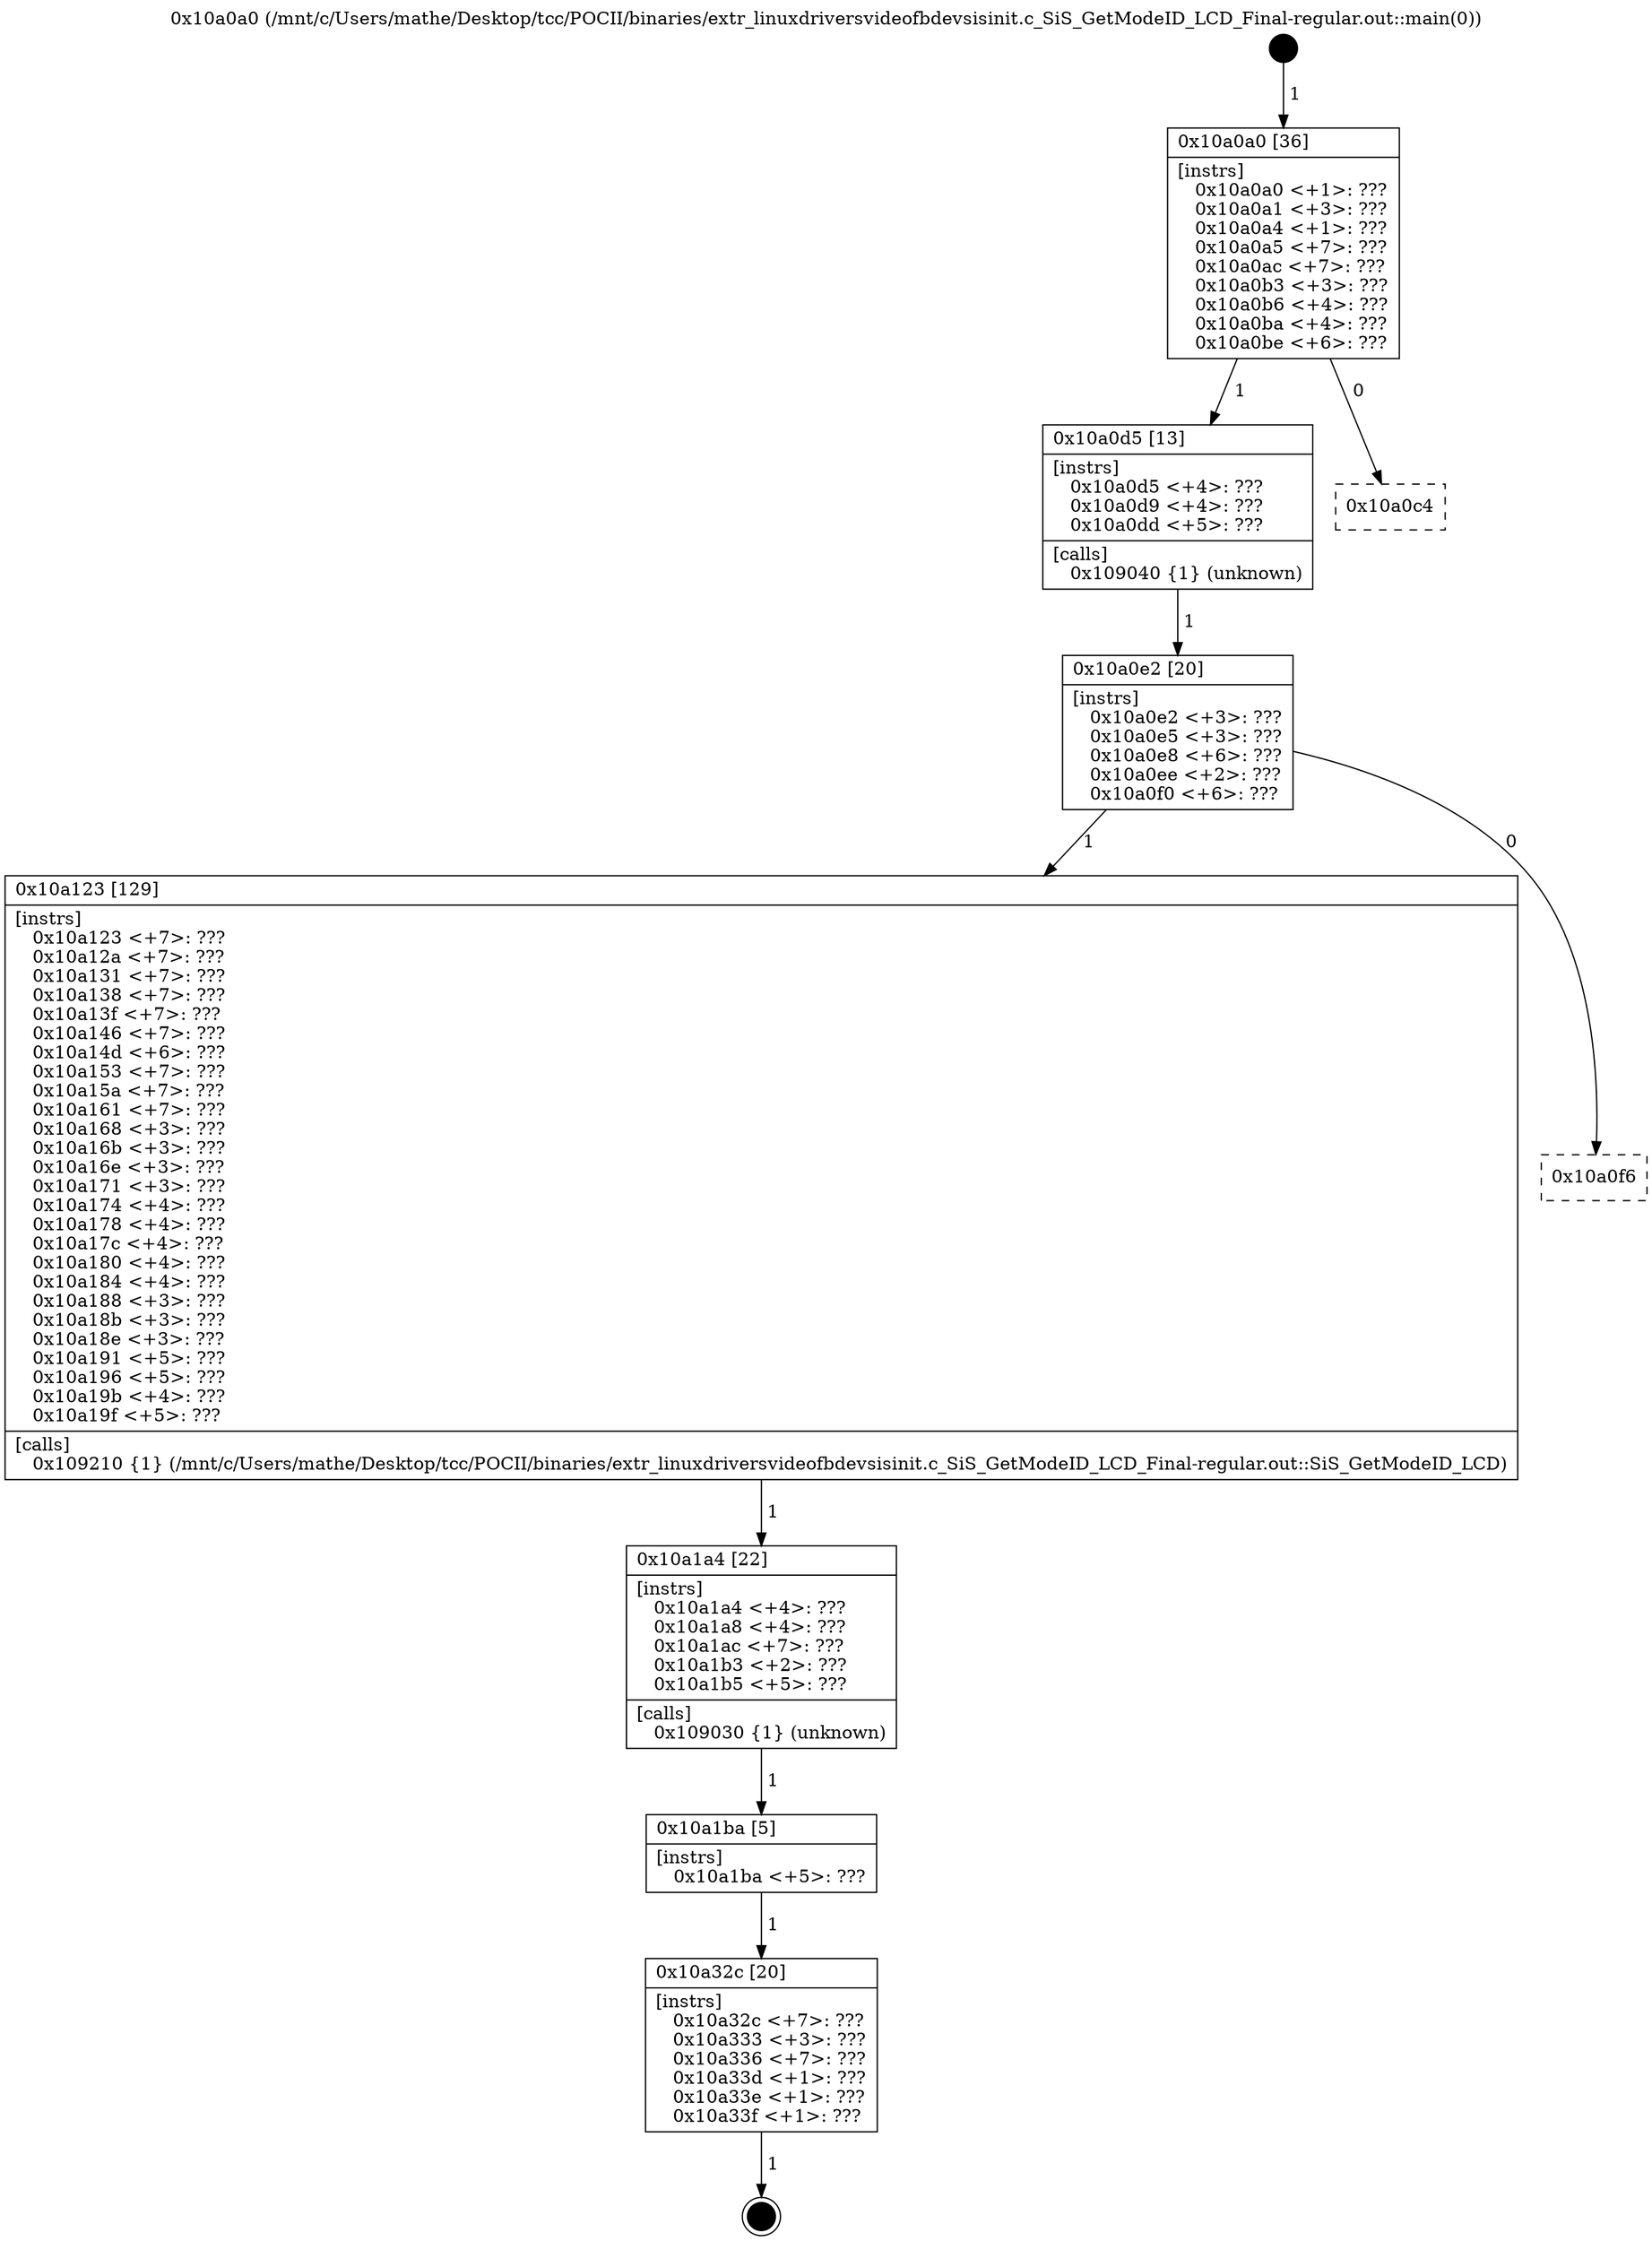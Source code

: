 digraph "0x10a0a0" {
  label = "0x10a0a0 (/mnt/c/Users/mathe/Desktop/tcc/POCII/binaries/extr_linuxdriversvideofbdevsisinit.c_SiS_GetModeID_LCD_Final-regular.out::main(0))"
  labelloc = "t"
  node[shape=record]

  Entry [label="",width=0.3,height=0.3,shape=circle,fillcolor=black,style=filled]
  "0x10a0a0" [label="{
     0x10a0a0 [36]\l
     | [instrs]\l
     &nbsp;&nbsp;0x10a0a0 \<+1\>: ???\l
     &nbsp;&nbsp;0x10a0a1 \<+3\>: ???\l
     &nbsp;&nbsp;0x10a0a4 \<+1\>: ???\l
     &nbsp;&nbsp;0x10a0a5 \<+7\>: ???\l
     &nbsp;&nbsp;0x10a0ac \<+7\>: ???\l
     &nbsp;&nbsp;0x10a0b3 \<+3\>: ???\l
     &nbsp;&nbsp;0x10a0b6 \<+4\>: ???\l
     &nbsp;&nbsp;0x10a0ba \<+4\>: ???\l
     &nbsp;&nbsp;0x10a0be \<+6\>: ???\l
  }"]
  "0x10a0d5" [label="{
     0x10a0d5 [13]\l
     | [instrs]\l
     &nbsp;&nbsp;0x10a0d5 \<+4\>: ???\l
     &nbsp;&nbsp;0x10a0d9 \<+4\>: ???\l
     &nbsp;&nbsp;0x10a0dd \<+5\>: ???\l
     | [calls]\l
     &nbsp;&nbsp;0x109040 \{1\} (unknown)\l
  }"]
  "0x10a0c4" [label="{
     0x10a0c4\l
  }", style=dashed]
  "0x10a0e2" [label="{
     0x10a0e2 [20]\l
     | [instrs]\l
     &nbsp;&nbsp;0x10a0e2 \<+3\>: ???\l
     &nbsp;&nbsp;0x10a0e5 \<+3\>: ???\l
     &nbsp;&nbsp;0x10a0e8 \<+6\>: ???\l
     &nbsp;&nbsp;0x10a0ee \<+2\>: ???\l
     &nbsp;&nbsp;0x10a0f0 \<+6\>: ???\l
  }"]
  "0x10a123" [label="{
     0x10a123 [129]\l
     | [instrs]\l
     &nbsp;&nbsp;0x10a123 \<+7\>: ???\l
     &nbsp;&nbsp;0x10a12a \<+7\>: ???\l
     &nbsp;&nbsp;0x10a131 \<+7\>: ???\l
     &nbsp;&nbsp;0x10a138 \<+7\>: ???\l
     &nbsp;&nbsp;0x10a13f \<+7\>: ???\l
     &nbsp;&nbsp;0x10a146 \<+7\>: ???\l
     &nbsp;&nbsp;0x10a14d \<+6\>: ???\l
     &nbsp;&nbsp;0x10a153 \<+7\>: ???\l
     &nbsp;&nbsp;0x10a15a \<+7\>: ???\l
     &nbsp;&nbsp;0x10a161 \<+7\>: ???\l
     &nbsp;&nbsp;0x10a168 \<+3\>: ???\l
     &nbsp;&nbsp;0x10a16b \<+3\>: ???\l
     &nbsp;&nbsp;0x10a16e \<+3\>: ???\l
     &nbsp;&nbsp;0x10a171 \<+3\>: ???\l
     &nbsp;&nbsp;0x10a174 \<+4\>: ???\l
     &nbsp;&nbsp;0x10a178 \<+4\>: ???\l
     &nbsp;&nbsp;0x10a17c \<+4\>: ???\l
     &nbsp;&nbsp;0x10a180 \<+4\>: ???\l
     &nbsp;&nbsp;0x10a184 \<+4\>: ???\l
     &nbsp;&nbsp;0x10a188 \<+3\>: ???\l
     &nbsp;&nbsp;0x10a18b \<+3\>: ???\l
     &nbsp;&nbsp;0x10a18e \<+3\>: ???\l
     &nbsp;&nbsp;0x10a191 \<+5\>: ???\l
     &nbsp;&nbsp;0x10a196 \<+5\>: ???\l
     &nbsp;&nbsp;0x10a19b \<+4\>: ???\l
     &nbsp;&nbsp;0x10a19f \<+5\>: ???\l
     | [calls]\l
     &nbsp;&nbsp;0x109210 \{1\} (/mnt/c/Users/mathe/Desktop/tcc/POCII/binaries/extr_linuxdriversvideofbdevsisinit.c_SiS_GetModeID_LCD_Final-regular.out::SiS_GetModeID_LCD)\l
  }"]
  "0x10a0f6" [label="{
     0x10a0f6\l
  }", style=dashed]
  "0x10a1a4" [label="{
     0x10a1a4 [22]\l
     | [instrs]\l
     &nbsp;&nbsp;0x10a1a4 \<+4\>: ???\l
     &nbsp;&nbsp;0x10a1a8 \<+4\>: ???\l
     &nbsp;&nbsp;0x10a1ac \<+7\>: ???\l
     &nbsp;&nbsp;0x10a1b3 \<+2\>: ???\l
     &nbsp;&nbsp;0x10a1b5 \<+5\>: ???\l
     | [calls]\l
     &nbsp;&nbsp;0x109030 \{1\} (unknown)\l
  }"]
  "0x10a1ba" [label="{
     0x10a1ba [5]\l
     | [instrs]\l
     &nbsp;&nbsp;0x10a1ba \<+5\>: ???\l
  }"]
  "0x10a32c" [label="{
     0x10a32c [20]\l
     | [instrs]\l
     &nbsp;&nbsp;0x10a32c \<+7\>: ???\l
     &nbsp;&nbsp;0x10a333 \<+3\>: ???\l
     &nbsp;&nbsp;0x10a336 \<+7\>: ???\l
     &nbsp;&nbsp;0x10a33d \<+1\>: ???\l
     &nbsp;&nbsp;0x10a33e \<+1\>: ???\l
     &nbsp;&nbsp;0x10a33f \<+1\>: ???\l
  }"]
  Exit [label="",width=0.3,height=0.3,shape=circle,fillcolor=black,style=filled,peripheries=2]
  Entry -> "0x10a0a0" [label=" 1"]
  "0x10a0a0" -> "0x10a0d5" [label=" 1"]
  "0x10a0a0" -> "0x10a0c4" [label=" 0"]
  "0x10a0d5" -> "0x10a0e2" [label=" 1"]
  "0x10a0e2" -> "0x10a123" [label=" 1"]
  "0x10a0e2" -> "0x10a0f6" [label=" 0"]
  "0x10a123" -> "0x10a1a4" [label=" 1"]
  "0x10a1a4" -> "0x10a1ba" [label=" 1"]
  "0x10a1ba" -> "0x10a32c" [label=" 1"]
  "0x10a32c" -> Exit [label=" 1"]
}
